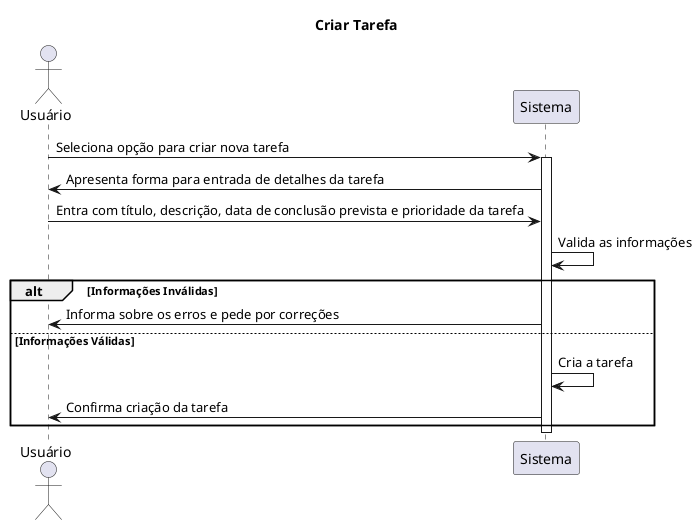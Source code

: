 @startuml
title Criar Tarefa

actor Usuario as "Usuário"
participant Sistema

Usuario -> Sistema: Seleciona opção para criar nova tarefa
activate Sistema
Sistema -> Usuario: Apresenta forma para entrada de detalhes da tarefa

Usuario -> Sistema: Entra com título, descrição, data de conclusão prevista e prioridade da tarefa
Sistema -> Sistema: Valida as informações

alt Informações Inválidas
    Sistema -> Usuario: Informa sobre os erros e pede por correções
else Informações Válidas
    Sistema -> Sistema: Cria a tarefa
    Sistema -> Usuario: Confirma criação da tarefa
end

deactivate Sistema
@enduml
